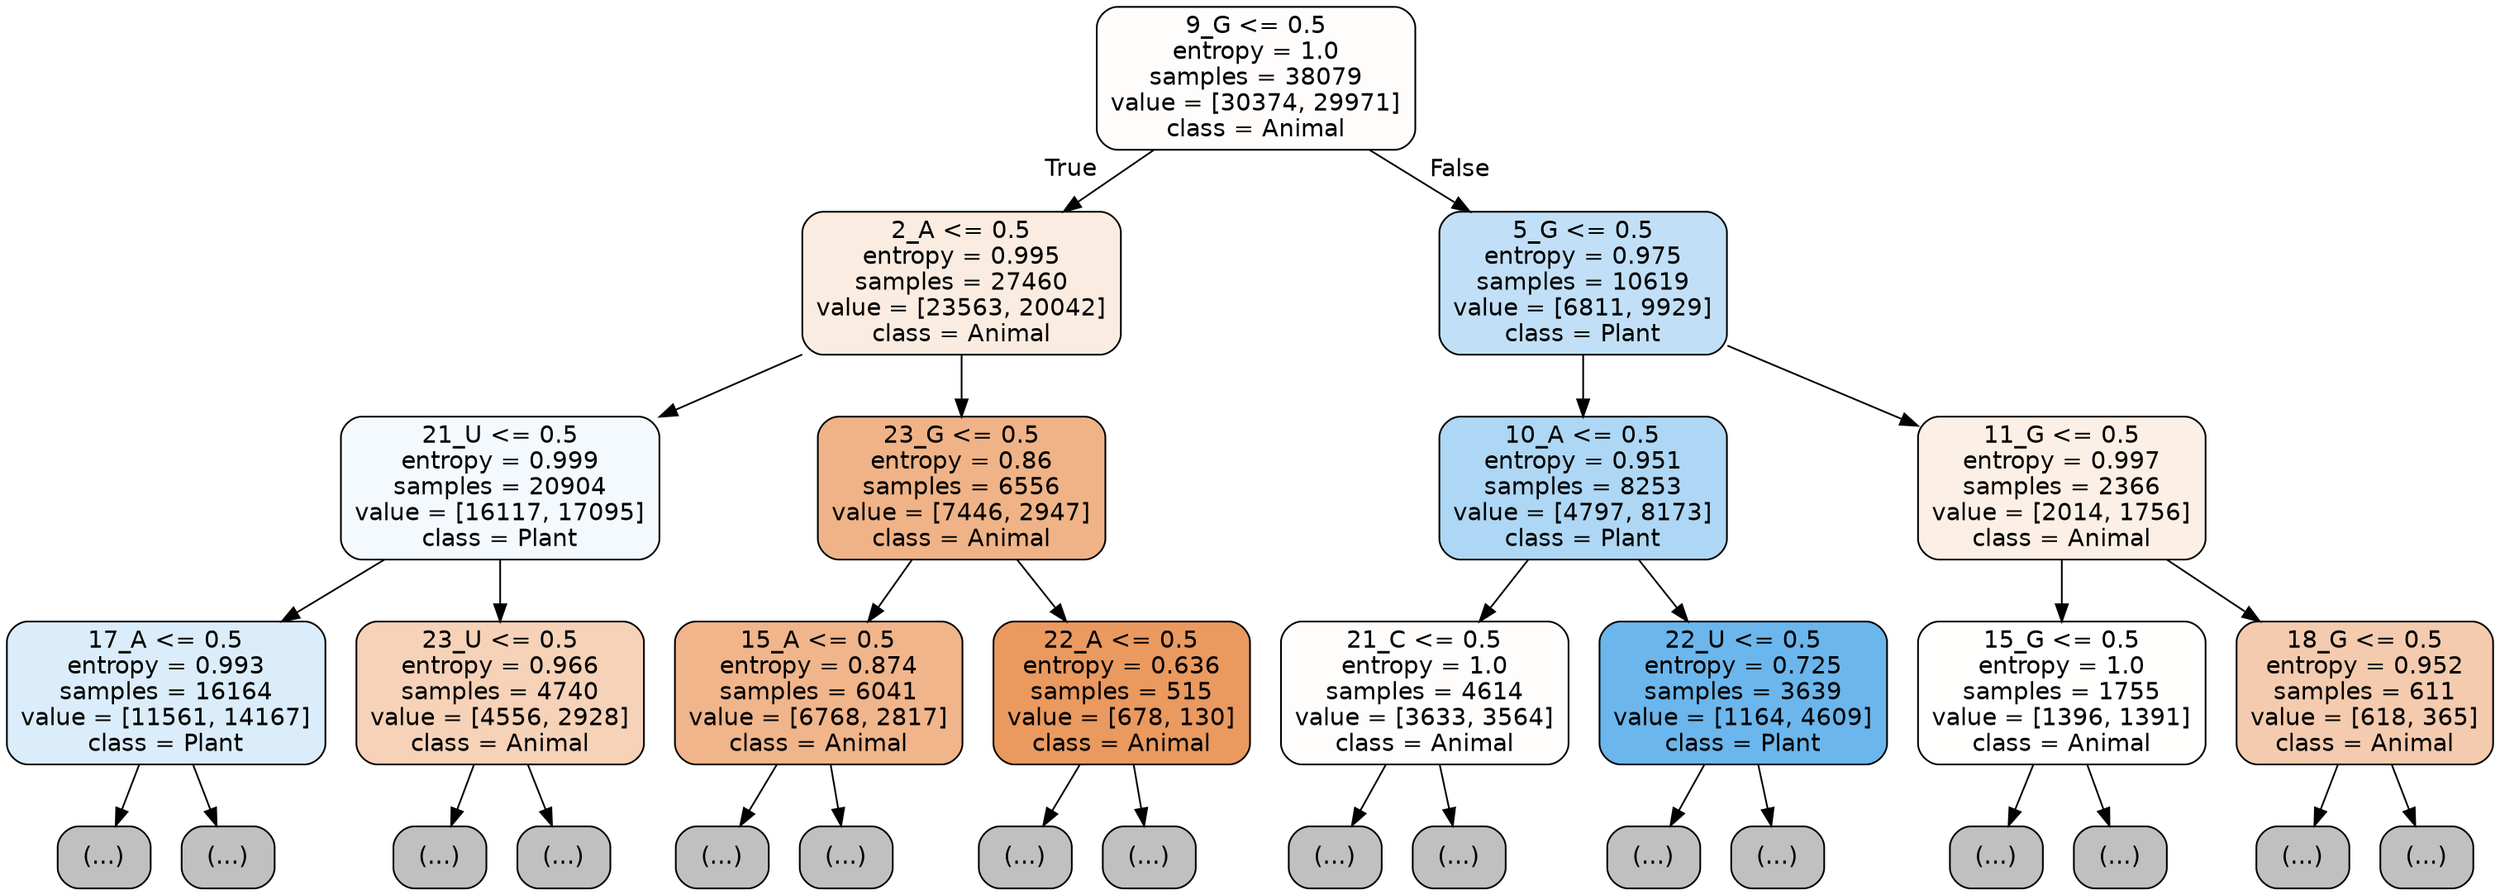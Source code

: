 digraph Tree {
node [shape=box, style="filled, rounded", color="black", fontname="helvetica"] ;
edge [fontname="helvetica"] ;
0 [label="9_G <= 0.5\nentropy = 1.0\nsamples = 38079\nvalue = [30374, 29971]\nclass = Animal", fillcolor="#fffdfc"] ;
1 [label="2_A <= 0.5\nentropy = 0.995\nsamples = 27460\nvalue = [23563, 20042]\nclass = Animal", fillcolor="#fbece1"] ;
0 -> 1 [labeldistance=2.5, labelangle=45, headlabel="True"] ;
2 [label="21_U <= 0.5\nentropy = 0.999\nsamples = 20904\nvalue = [16117, 17095]\nclass = Plant", fillcolor="#f4f9fe"] ;
1 -> 2 ;
3 [label="17_A <= 0.5\nentropy = 0.993\nsamples = 16164\nvalue = [11561, 14167]\nclass = Plant", fillcolor="#dbedfa"] ;
2 -> 3 ;
4 [label="(...)", fillcolor="#C0C0C0"] ;
3 -> 4 ;
5865 [label="(...)", fillcolor="#C0C0C0"] ;
3 -> 5865 ;
7538 [label="23_U <= 0.5\nentropy = 0.966\nsamples = 4740\nvalue = [4556, 2928]\nclass = Animal", fillcolor="#f6d2b8"] ;
2 -> 7538 ;
7539 [label="(...)", fillcolor="#C0C0C0"] ;
7538 -> 7539 ;
9454 [label="(...)", fillcolor="#C0C0C0"] ;
7538 -> 9454 ;
9569 [label="23_G <= 0.5\nentropy = 0.86\nsamples = 6556\nvalue = [7446, 2947]\nclass = Animal", fillcolor="#efb387"] ;
1 -> 9569 ;
9570 [label="15_A <= 0.5\nentropy = 0.874\nsamples = 6041\nvalue = [6768, 2817]\nclass = Animal", fillcolor="#f0b58b"] ;
9569 -> 9570 ;
9571 [label="(...)", fillcolor="#C0C0C0"] ;
9570 -> 9571 ;
11774 [label="(...)", fillcolor="#C0C0C0"] ;
9570 -> 11774 ;
12465 [label="22_A <= 0.5\nentropy = 0.636\nsamples = 515\nvalue = [678, 130]\nclass = Animal", fillcolor="#ea995f"] ;
9569 -> 12465 ;
12466 [label="(...)", fillcolor="#C0C0C0"] ;
12465 -> 12466 ;
12597 [label="(...)", fillcolor="#C0C0C0"] ;
12465 -> 12597 ;
12626 [label="5_G <= 0.5\nentropy = 0.975\nsamples = 10619\nvalue = [6811, 9929]\nclass = Plant", fillcolor="#c1e0f7"] ;
0 -> 12626 [labeldistance=2.5, labelangle=-45, headlabel="False"] ;
12627 [label="10_A <= 0.5\nentropy = 0.951\nsamples = 8253\nvalue = [4797, 8173]\nclass = Plant", fillcolor="#add7f4"] ;
12626 -> 12627 ;
12628 [label="21_C <= 0.5\nentropy = 1.0\nsamples = 4614\nvalue = [3633, 3564]\nclass = Animal", fillcolor="#fffdfb"] ;
12627 -> 12628 ;
12629 [label="(...)", fillcolor="#C0C0C0"] ;
12628 -> 12629 ;
14552 [label="(...)", fillcolor="#C0C0C0"] ;
12628 -> 14552 ;
15023 [label="22_U <= 0.5\nentropy = 0.725\nsamples = 3639\nvalue = [1164, 4609]\nclass = Plant", fillcolor="#6bb6ec"] ;
12627 -> 15023 ;
15024 [label="(...)", fillcolor="#C0C0C0"] ;
15023 -> 15024 ;
15785 [label="(...)", fillcolor="#C0C0C0"] ;
15023 -> 15785 ;
15890 [label="11_G <= 0.5\nentropy = 0.997\nsamples = 2366\nvalue = [2014, 1756]\nclass = Animal", fillcolor="#fcefe6"] ;
12626 -> 15890 ;
15891 [label="15_G <= 0.5\nentropy = 1.0\nsamples = 1755\nvalue = [1396, 1391]\nclass = Animal", fillcolor="#fffffe"] ;
15890 -> 15891 ;
15892 [label="(...)", fillcolor="#C0C0C0"] ;
15891 -> 15892 ;
16483 [label="(...)", fillcolor="#C0C0C0"] ;
15891 -> 16483 ;
16754 [label="18_G <= 0.5\nentropy = 0.952\nsamples = 611\nvalue = [618, 365]\nclass = Animal", fillcolor="#f4cbae"] ;
15890 -> 16754 ;
16755 [label="(...)", fillcolor="#C0C0C0"] ;
16754 -> 16755 ;
16984 [label="(...)", fillcolor="#C0C0C0"] ;
16754 -> 16984 ;
}